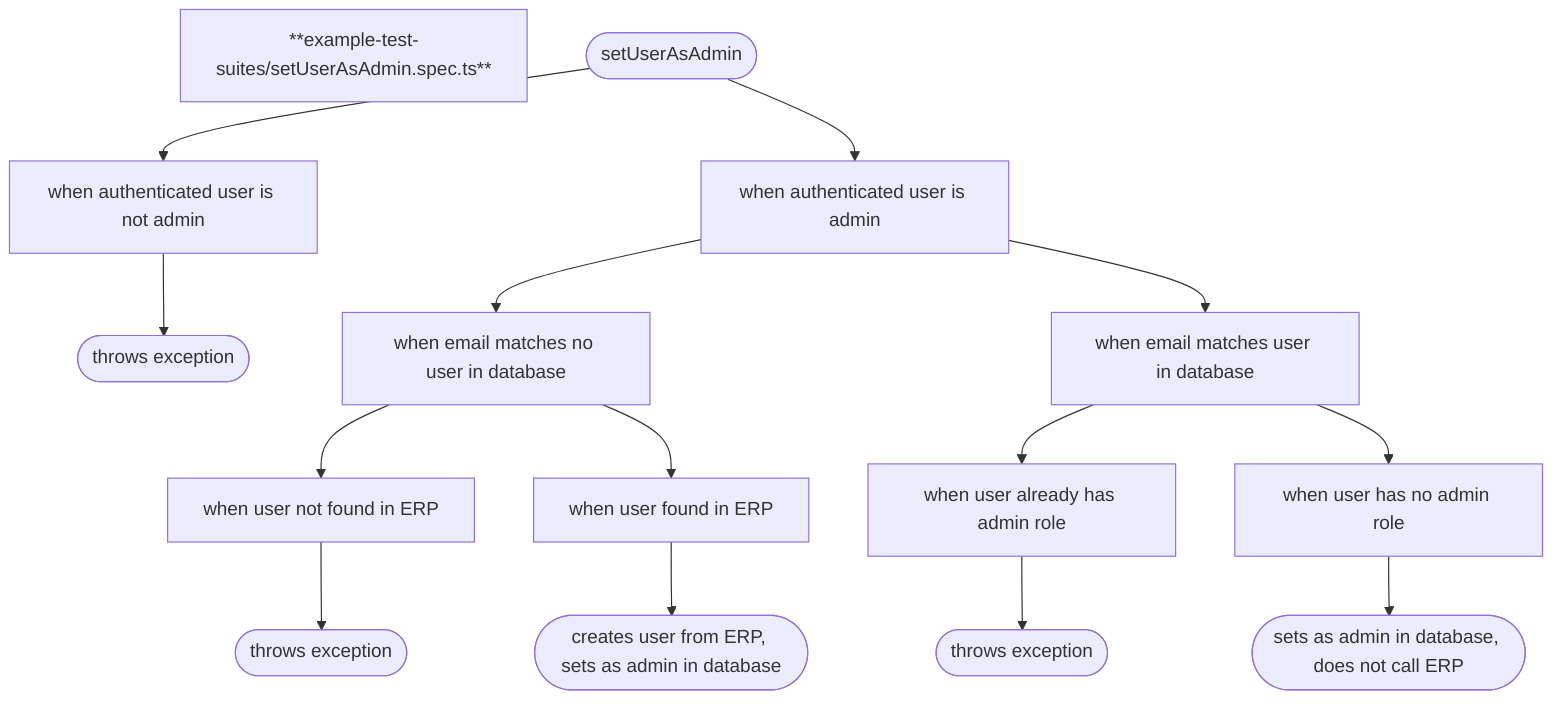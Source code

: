 flowchart TD
title["**example-test-suites/setUserAsAdmin.spec.ts**"]
N0(["setUserAsAdmin"])
N1["when authenticated user is not admin"]
N0 --> N1
N2(["throws exception"])
N1 --> N2
N3["when authenticated user is admin"]
N0 --> N3
N4["when email matches no user in database"]
N3 --> N4
N5["when user not found in ERP"]
N4 --> N5
N6(["throws exception"])
N5 --> N6
N7["when user found in ERP"]
N4 --> N7
N8(["creates user from ERP, sets as admin in database"])
N7 --> N8
N9["when email matches user in database"]
N3 --> N9
N10["when user already has admin role"]
N9 --> N10
N11(["throws exception"])
N10 --> N11
N12["when user has no admin role"]
N9 --> N12
N13(["sets as admin in database, does not call ERP"])
N12 --> N13